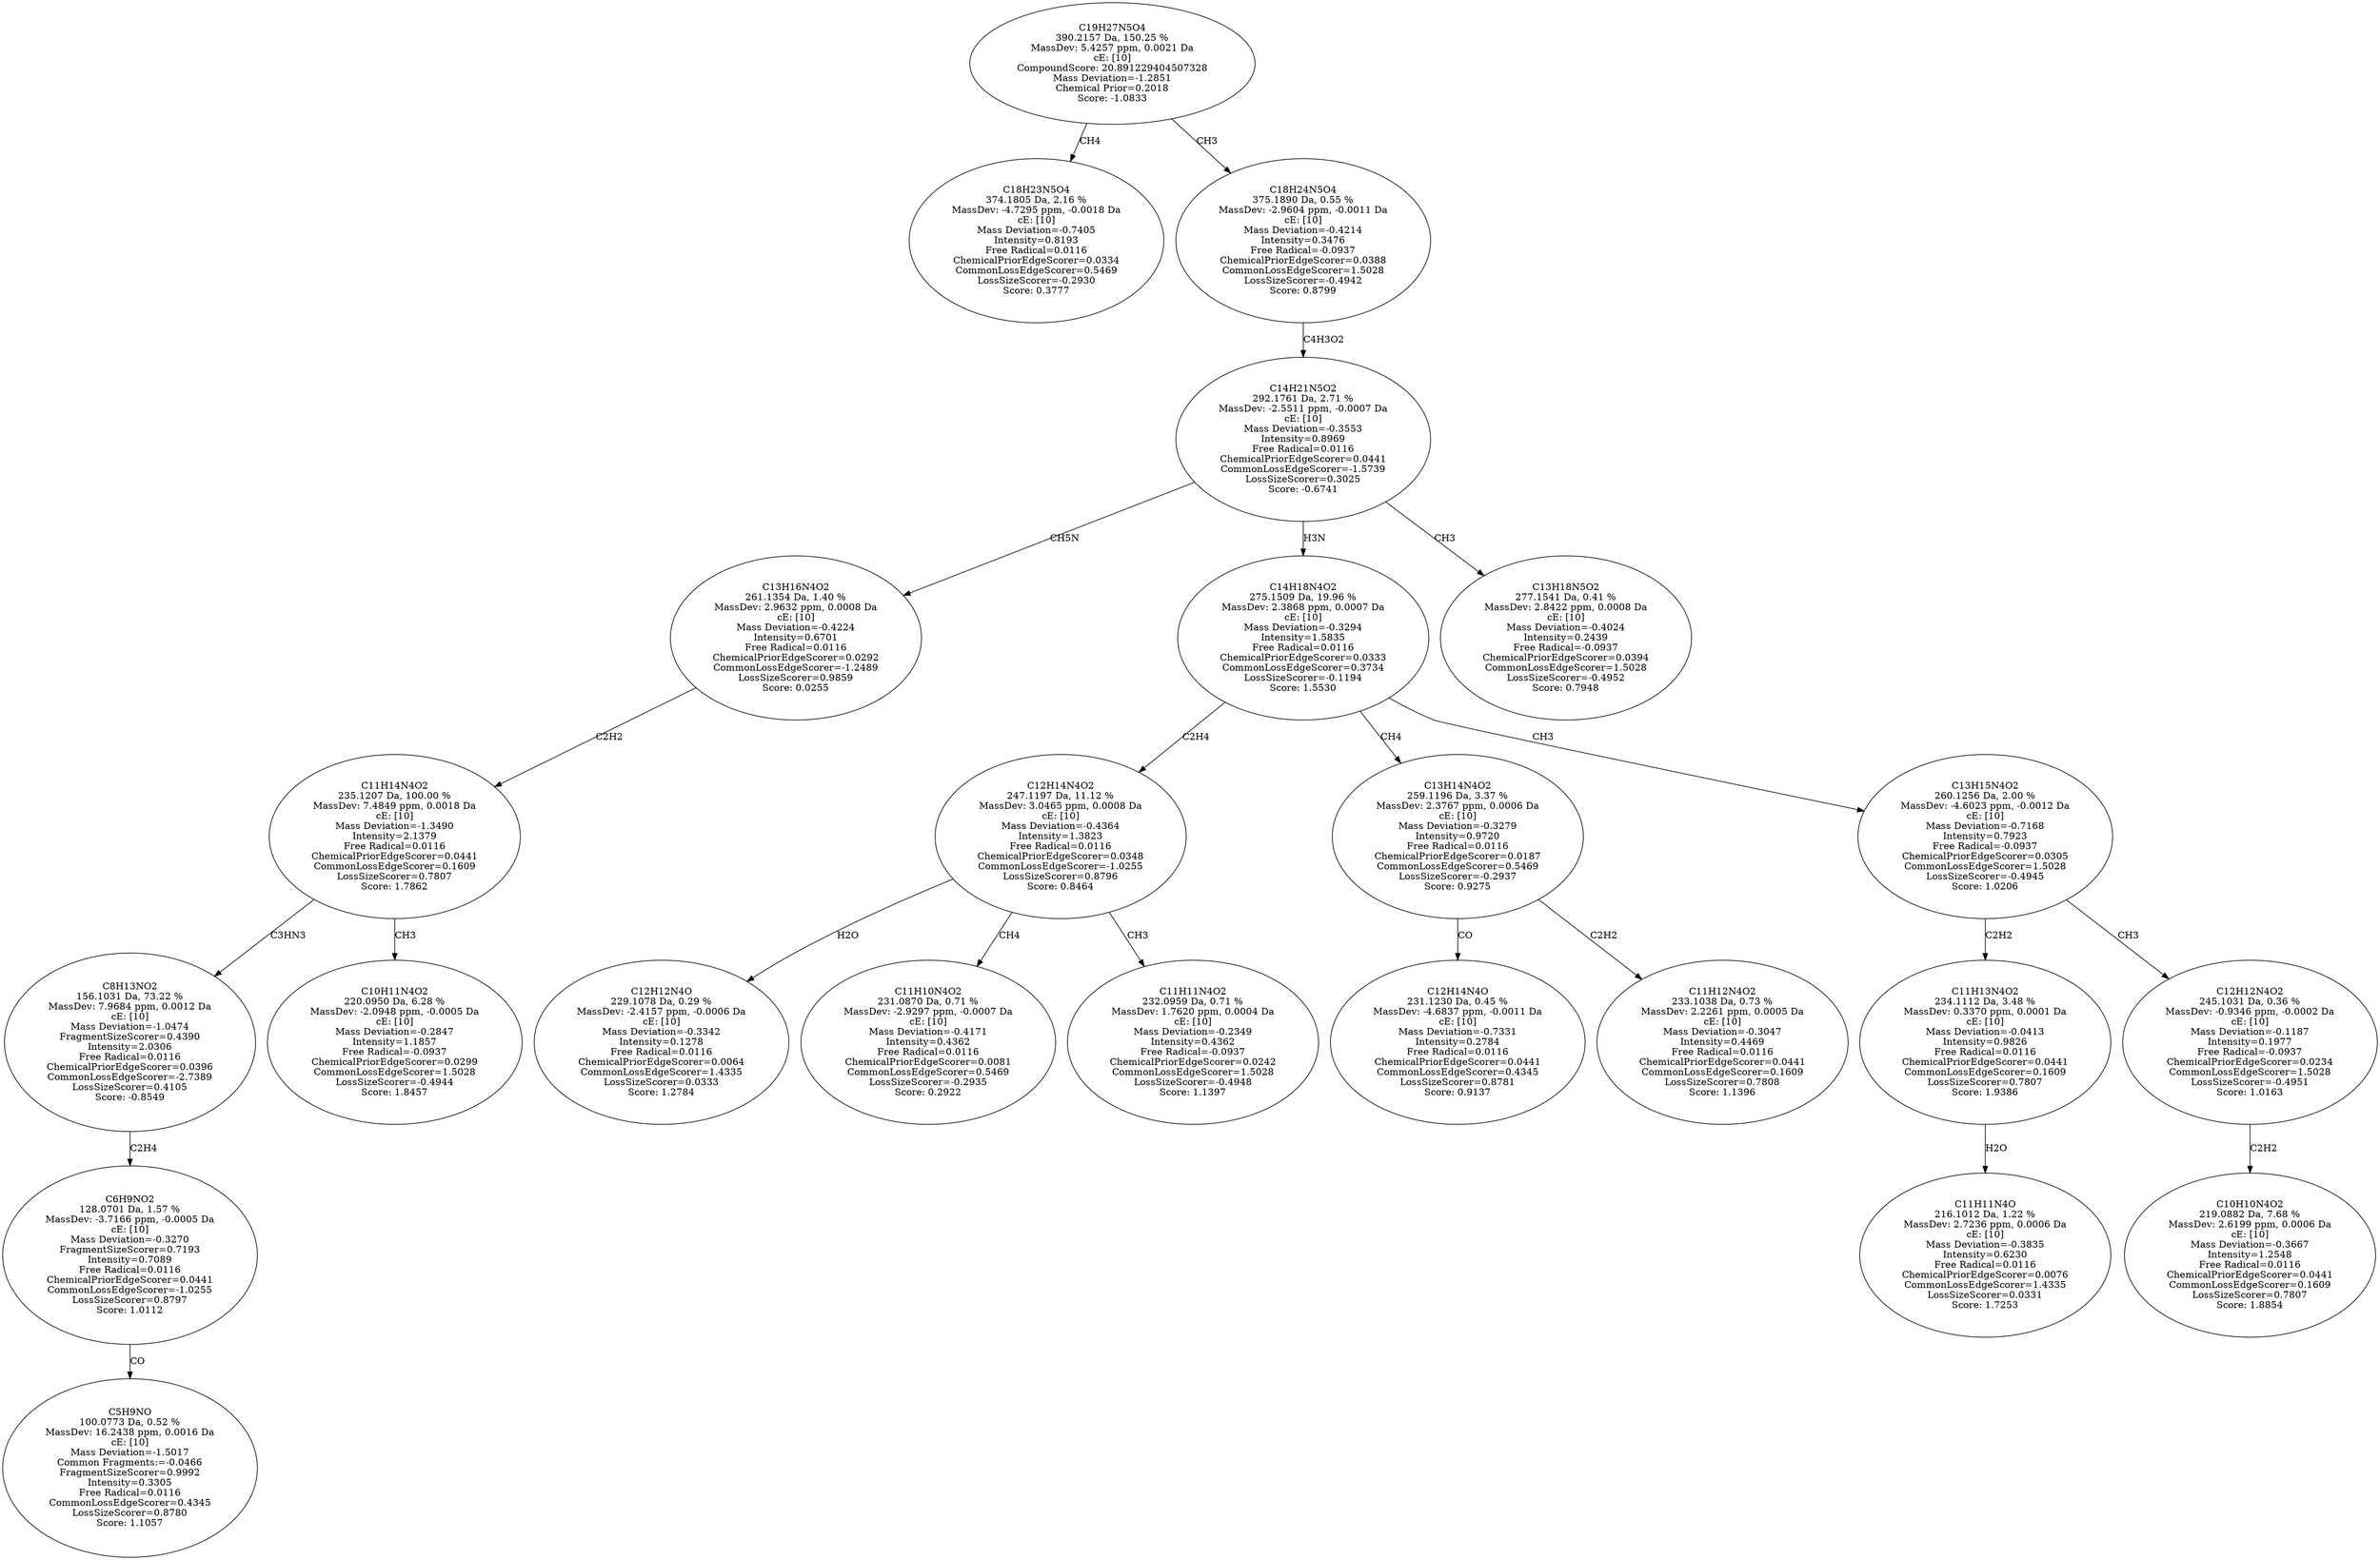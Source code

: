 strict digraph {
v1 [label="C18H23N5O4\n374.1805 Da, 2.16 %\nMassDev: -4.7295 ppm, -0.0018 Da\ncE: [10]\nMass Deviation=-0.7405\nIntensity=0.8193\nFree Radical=0.0116\nChemicalPriorEdgeScorer=0.0334\nCommonLossEdgeScorer=0.5469\nLossSizeScorer=-0.2930\nScore: 0.3777"];
v2 [label="C5H9NO\n100.0773 Da, 0.52 %\nMassDev: 16.2438 ppm, 0.0016 Da\ncE: [10]\nMass Deviation=-1.5017\nCommon Fragments:=-0.0466\nFragmentSizeScorer=0.9992\nIntensity=0.3305\nFree Radical=0.0116\nCommonLossEdgeScorer=0.4345\nLossSizeScorer=0.8780\nScore: 1.1057"];
v3 [label="C6H9NO2\n128.0701 Da, 1.57 %\nMassDev: -3.7166 ppm, -0.0005 Da\ncE: [10]\nMass Deviation=-0.3270\nFragmentSizeScorer=0.7193\nIntensity=0.7089\nFree Radical=0.0116\nChemicalPriorEdgeScorer=0.0441\nCommonLossEdgeScorer=-1.0255\nLossSizeScorer=0.8797\nScore: 1.0112"];
v4 [label="C8H13NO2\n156.1031 Da, 73.22 %\nMassDev: 7.9684 ppm, 0.0012 Da\ncE: [10]\nMass Deviation=-1.0474\nFragmentSizeScorer=0.4390\nIntensity=2.0306\nFree Radical=0.0116\nChemicalPriorEdgeScorer=0.0396\nCommonLossEdgeScorer=-2.7389\nLossSizeScorer=0.4105\nScore: -0.8549"];
v5 [label="C10H11N4O2\n220.0950 Da, 6.28 %\nMassDev: -2.0948 ppm, -0.0005 Da\ncE: [10]\nMass Deviation=-0.2847\nIntensity=1.1857\nFree Radical=-0.0937\nChemicalPriorEdgeScorer=0.0299\nCommonLossEdgeScorer=1.5028\nLossSizeScorer=-0.4944\nScore: 1.8457"];
v6 [label="C11H14N4O2\n235.1207 Da, 100.00 %\nMassDev: 7.4849 ppm, 0.0018 Da\ncE: [10]\nMass Deviation=-1.3490\nIntensity=2.1379\nFree Radical=0.0116\nChemicalPriorEdgeScorer=0.0441\nCommonLossEdgeScorer=0.1609\nLossSizeScorer=0.7807\nScore: 1.7862"];
v7 [label="C13H16N4O2\n261.1354 Da, 1.40 %\nMassDev: 2.9632 ppm, 0.0008 Da\ncE: [10]\nMass Deviation=-0.4224\nIntensity=0.6701\nFree Radical=0.0116\nChemicalPriorEdgeScorer=0.0292\nCommonLossEdgeScorer=-1.2489\nLossSizeScorer=0.9859\nScore: 0.0255"];
v8 [label="C12H12N4O\n229.1078 Da, 0.29 %\nMassDev: -2.4157 ppm, -0.0006 Da\ncE: [10]\nMass Deviation=-0.3342\nIntensity=0.1278\nFree Radical=0.0116\nChemicalPriorEdgeScorer=0.0064\nCommonLossEdgeScorer=1.4335\nLossSizeScorer=0.0333\nScore: 1.2784"];
v9 [label="C11H10N4O2\n231.0870 Da, 0.71 %\nMassDev: -2.9297 ppm, -0.0007 Da\ncE: [10]\nMass Deviation=-0.4171\nIntensity=0.4362\nFree Radical=0.0116\nChemicalPriorEdgeScorer=0.0081\nCommonLossEdgeScorer=0.5469\nLossSizeScorer=-0.2935\nScore: 0.2922"];
v10 [label="C11H11N4O2\n232.0959 Da, 0.71 %\nMassDev: 1.7620 ppm, 0.0004 Da\ncE: [10]\nMass Deviation=-0.2349\nIntensity=0.4362\nFree Radical=-0.0937\nChemicalPriorEdgeScorer=0.0242\nCommonLossEdgeScorer=1.5028\nLossSizeScorer=-0.4948\nScore: 1.1397"];
v11 [label="C12H14N4O2\n247.1197 Da, 11.12 %\nMassDev: 3.0465 ppm, 0.0008 Da\ncE: [10]\nMass Deviation=-0.4364\nIntensity=1.3823\nFree Radical=0.0116\nChemicalPriorEdgeScorer=0.0348\nCommonLossEdgeScorer=-1.0255\nLossSizeScorer=0.8796\nScore: 0.8464"];
v12 [label="C12H14N4O\n231.1230 Da, 0.45 %\nMassDev: -4.6837 ppm, -0.0011 Da\ncE: [10]\nMass Deviation=-0.7331\nIntensity=0.2784\nFree Radical=0.0116\nChemicalPriorEdgeScorer=0.0441\nCommonLossEdgeScorer=0.4345\nLossSizeScorer=0.8781\nScore: 0.9137"];
v13 [label="C11H12N4O2\n233.1038 Da, 0.73 %\nMassDev: 2.2261 ppm, 0.0005 Da\ncE: [10]\nMass Deviation=-0.3047\nIntensity=0.4469\nFree Radical=0.0116\nChemicalPriorEdgeScorer=0.0441\nCommonLossEdgeScorer=0.1609\nLossSizeScorer=0.7808\nScore: 1.1396"];
v14 [label="C13H14N4O2\n259.1196 Da, 3.37 %\nMassDev: 2.3767 ppm, 0.0006 Da\ncE: [10]\nMass Deviation=-0.3279\nIntensity=0.9720\nFree Radical=0.0116\nChemicalPriorEdgeScorer=0.0187\nCommonLossEdgeScorer=0.5469\nLossSizeScorer=-0.2937\nScore: 0.9275"];
v15 [label="C11H11N4O\n216.1012 Da, 1.22 %\nMassDev: 2.7236 ppm, 0.0006 Da\ncE: [10]\nMass Deviation=-0.3835\nIntensity=0.6230\nFree Radical=0.0116\nChemicalPriorEdgeScorer=0.0076\nCommonLossEdgeScorer=1.4335\nLossSizeScorer=0.0331\nScore: 1.7253"];
v16 [label="C11H13N4O2\n234.1112 Da, 3.48 %\nMassDev: 0.3370 ppm, 0.0001 Da\ncE: [10]\nMass Deviation=-0.0413\nIntensity=0.9826\nFree Radical=0.0116\nChemicalPriorEdgeScorer=0.0441\nCommonLossEdgeScorer=0.1609\nLossSizeScorer=0.7807\nScore: 1.9386"];
v17 [label="C10H10N4O2\n219.0882 Da, 7.68 %\nMassDev: 2.6199 ppm, 0.0006 Da\ncE: [10]\nMass Deviation=-0.3667\nIntensity=1.2548\nFree Radical=0.0116\nChemicalPriorEdgeScorer=0.0441\nCommonLossEdgeScorer=0.1609\nLossSizeScorer=0.7807\nScore: 1.8854"];
v18 [label="C12H12N4O2\n245.1031 Da, 0.36 %\nMassDev: -0.9346 ppm, -0.0002 Da\ncE: [10]\nMass Deviation=-0.1187\nIntensity=0.1977\nFree Radical=-0.0937\nChemicalPriorEdgeScorer=0.0234\nCommonLossEdgeScorer=1.5028\nLossSizeScorer=-0.4951\nScore: 1.0163"];
v19 [label="C13H15N4O2\n260.1256 Da, 2.00 %\nMassDev: -4.6023 ppm, -0.0012 Da\ncE: [10]\nMass Deviation=-0.7168\nIntensity=0.7923\nFree Radical=-0.0937\nChemicalPriorEdgeScorer=0.0305\nCommonLossEdgeScorer=1.5028\nLossSizeScorer=-0.4945\nScore: 1.0206"];
v20 [label="C14H18N4O2\n275.1509 Da, 19.96 %\nMassDev: 2.3868 ppm, 0.0007 Da\ncE: [10]\nMass Deviation=-0.3294\nIntensity=1.5835\nFree Radical=0.0116\nChemicalPriorEdgeScorer=0.0333\nCommonLossEdgeScorer=0.3734\nLossSizeScorer=-0.1194\nScore: 1.5530"];
v21 [label="C13H18N5O2\n277.1541 Da, 0.41 %\nMassDev: 2.8422 ppm, 0.0008 Da\ncE: [10]\nMass Deviation=-0.4024\nIntensity=0.2439\nFree Radical=-0.0937\nChemicalPriorEdgeScorer=0.0394\nCommonLossEdgeScorer=1.5028\nLossSizeScorer=-0.4952\nScore: 0.7948"];
v22 [label="C14H21N5O2\n292.1761 Da, 2.71 %\nMassDev: -2.5511 ppm, -0.0007 Da\ncE: [10]\nMass Deviation=-0.3553\nIntensity=0.8969\nFree Radical=0.0116\nChemicalPriorEdgeScorer=0.0441\nCommonLossEdgeScorer=-1.5739\nLossSizeScorer=0.3025\nScore: -0.6741"];
v23 [label="C18H24N5O4\n375.1890 Da, 0.55 %\nMassDev: -2.9604 ppm, -0.0011 Da\ncE: [10]\nMass Deviation=-0.4214\nIntensity=0.3476\nFree Radical=-0.0937\nChemicalPriorEdgeScorer=0.0388\nCommonLossEdgeScorer=1.5028\nLossSizeScorer=-0.4942\nScore: 0.8799"];
v24 [label="C19H27N5O4\n390.2157 Da, 150.25 %\nMassDev: 5.4257 ppm, 0.0021 Da\ncE: [10]\nCompoundScore: 20.891229404507328\nMass Deviation=-1.2851\nChemical Prior=0.2018\nScore: -1.0833"];
v24 -> v1 [label="CH4"];
v3 -> v2 [label="CO"];
v4 -> v3 [label="C2H4"];
v6 -> v4 [label="C3HN3"];
v6 -> v5 [label="CH3"];
v7 -> v6 [label="C2H2"];
v22 -> v7 [label="CH5N"];
v11 -> v8 [label="H2O"];
v11 -> v9 [label="CH4"];
v11 -> v10 [label="CH3"];
v20 -> v11 [label="C2H4"];
v14 -> v12 [label="CO"];
v14 -> v13 [label="C2H2"];
v20 -> v14 [label="CH4"];
v16 -> v15 [label="H2O"];
v19 -> v16 [label="C2H2"];
v18 -> v17 [label="C2H2"];
v19 -> v18 [label="CH3"];
v20 -> v19 [label="CH3"];
v22 -> v20 [label="H3N"];
v22 -> v21 [label="CH3"];
v23 -> v22 [label="C4H3O2"];
v24 -> v23 [label="CH3"];
}
